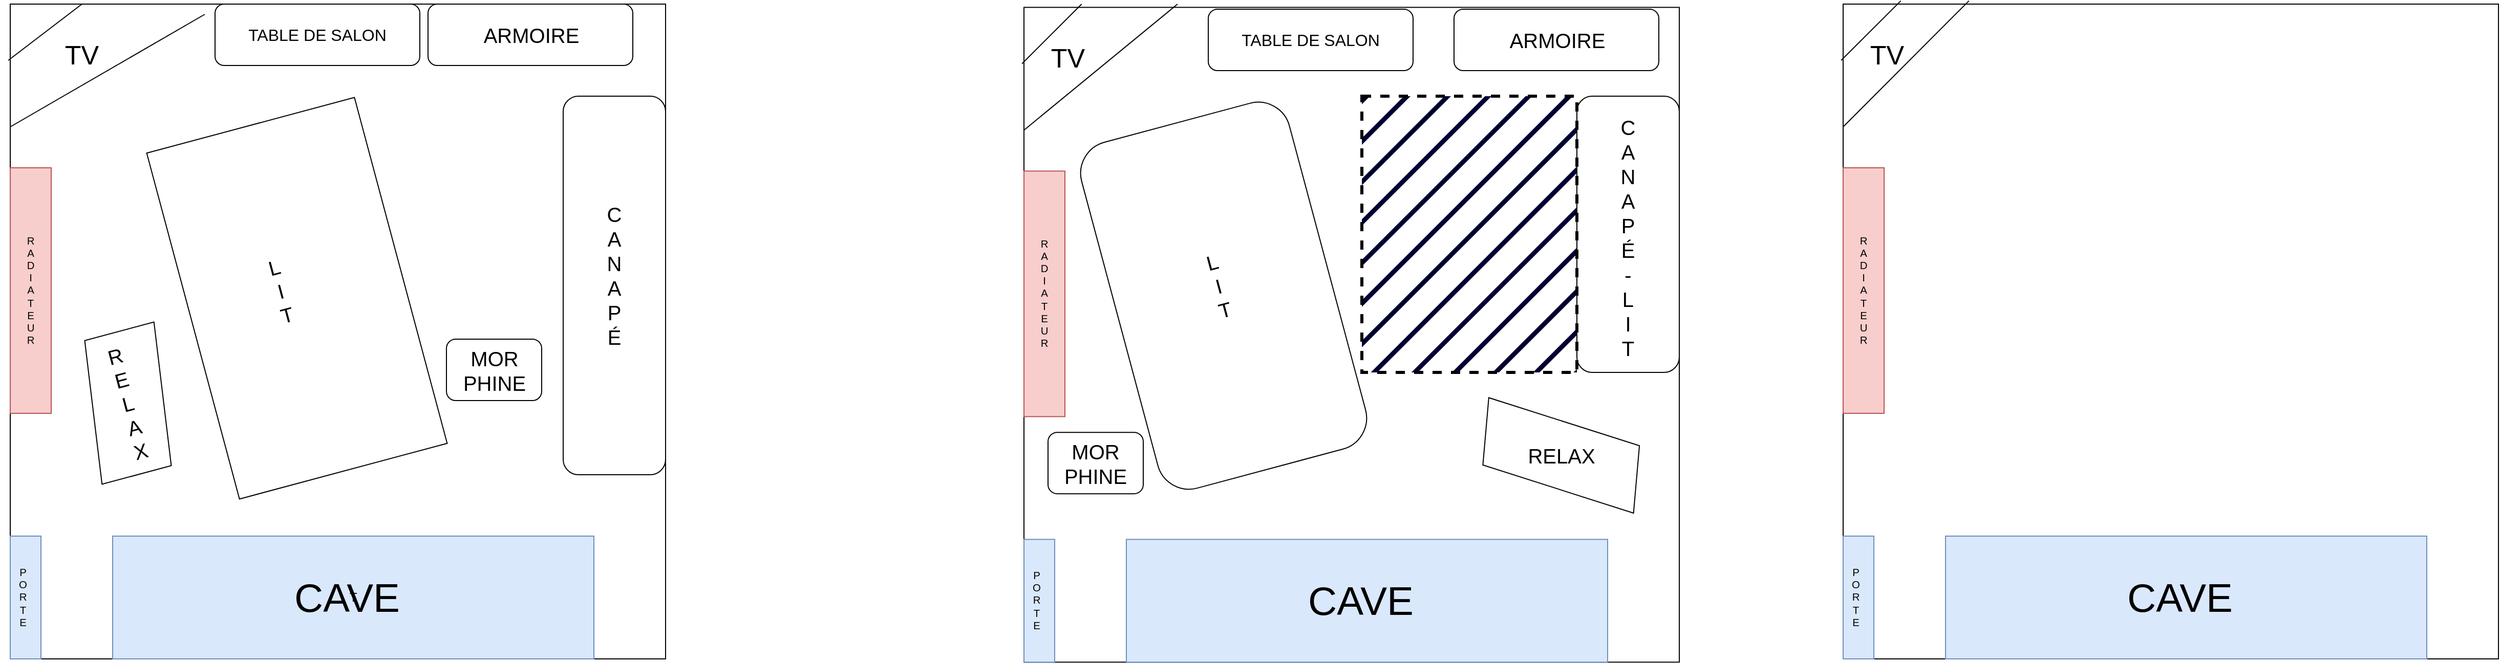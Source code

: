 <mxfile version="20.5.3" type="github">
  <diagram id="ERy5cmdqRieVJY0Wvs2K" name="Page-1">
    <mxGraphModel dx="1694" dy="1053" grid="1" gridSize="10" guides="1" tooltips="1" connect="1" arrows="1" fold="1" page="1" pageScale="1" pageWidth="850" pageHeight="1100" math="0" shadow="0">
      <root>
        <mxCell id="0" />
        <mxCell id="1" parent="0" />
        <mxCell id="TchNHPj4xIEFroDG848J-1" value="" style="whiteSpace=wrap;html=1;aspect=fixed;movable=0;resizable=0;rotatable=0;deletable=0;editable=0;connectable=0;" parent="1" vertex="1">
          <mxGeometry x="40" y="120" width="640" height="640" as="geometry" />
        </mxCell>
        <mxCell id="TchNHPj4xIEFroDG848J-2" value="" style="rounded=0;whiteSpace=wrap;html=1;fillColor=#dae8fc;strokeColor=#6c8ebf;" parent="1" vertex="1">
          <mxGeometry x="40" y="640" width="30" height="120" as="geometry" />
        </mxCell>
        <mxCell id="TchNHPj4xIEFroDG848J-3" value="T" style="rounded=0;whiteSpace=wrap;html=1;fillColor=#dae8fc;strokeColor=#6c8ebf;" parent="1" vertex="1">
          <mxGeometry x="140" y="640" width="470" height="120" as="geometry" />
        </mxCell>
        <mxCell id="TchNHPj4xIEFroDG848J-4" value="" style="rounded=0;whiteSpace=wrap;html=1;fillColor=#f8cecc;strokeColor=#b85450;" parent="1" vertex="1">
          <mxGeometry x="40" y="280" width="40" height="240" as="geometry" />
        </mxCell>
        <mxCell id="TchNHPj4xIEFroDG848J-6" value="" style="endArrow=none;html=1;rounded=0;" parent="1" edge="1">
          <mxGeometry width="50" height="50" relative="1" as="geometry">
            <mxPoint x="40" y="240" as="sourcePoint" />
            <mxPoint x="230" y="130" as="targetPoint" />
          </mxGeometry>
        </mxCell>
        <mxCell id="TchNHPj4xIEFroDG848J-10" value="" style="endArrow=none;html=1;rounded=0;exitX=-0.003;exitY=0.086;exitDx=0;exitDy=0;exitPerimeter=0;" parent="1" source="TchNHPj4xIEFroDG848J-1" edge="1">
          <mxGeometry width="50" height="50" relative="1" as="geometry">
            <mxPoint x="10" y="203.2" as="sourcePoint" />
            <mxPoint x="110" y="120" as="targetPoint" />
          </mxGeometry>
        </mxCell>
        <mxCell id="TchNHPj4xIEFroDG848J-11" value="&lt;font style=&quot;font-size: 26px;&quot;&gt;TV&lt;/font&gt;" style="text;html=1;strokeColor=none;fillColor=none;align=center;verticalAlign=middle;whiteSpace=wrap;rounded=0;" parent="1" vertex="1">
          <mxGeometry x="80" y="155" width="60" height="30" as="geometry" />
        </mxCell>
        <mxCell id="TchNHPj4xIEFroDG848J-26" value="&lt;font style=&quot;font-size: 38.9px;&quot;&gt;CAVE&lt;/font&gt;" style="text;html=1;strokeColor=none;fillColor=none;align=center;verticalAlign=middle;whiteSpace=wrap;rounded=0;fontSize=26;" parent="1" vertex="1">
          <mxGeometry x="274" y="686" width="190" height="30" as="geometry" />
        </mxCell>
        <mxCell id="TchNHPj4xIEFroDG848J-27" value="&lt;div style=&quot;font-size: 10.19px;&quot;&gt;&lt;font style=&quot;font-size: 10.19px;&quot;&gt;P&lt;/font&gt;&lt;/div&gt;&lt;div style=&quot;font-size: 10.19px;&quot;&gt;&lt;font style=&quot;font-size: 10.19px;&quot;&gt;O&lt;/font&gt;&lt;/div&gt;&lt;div style=&quot;font-size: 10.19px;&quot;&gt;&lt;font style=&quot;font-size: 10.19px;&quot;&gt;R&lt;/font&gt;&lt;/div&gt;&lt;div style=&quot;font-size: 10.19px;&quot;&gt;&lt;font style=&quot;font-size: 10.19px;&quot;&gt;T&lt;/font&gt;&lt;/div&gt;&lt;div style=&quot;font-size: 10.19px;&quot;&gt;&lt;font style=&quot;font-size: 10.19px;&quot;&gt;E&lt;/font&gt;&lt;/div&gt;" style="text;html=1;strokeColor=none;fillColor=none;align=center;verticalAlign=middle;whiteSpace=wrap;rounded=0;fontSize=38.9;" parent="1" vertex="1">
          <mxGeometry x="40" y="640" width="25" height="120" as="geometry" />
        </mxCell>
        <mxCell id="TchNHPj4xIEFroDG848J-28" value="&lt;div&gt;R&lt;/div&gt;&lt;div&gt;A&lt;/div&gt;&lt;div&gt;D&lt;/div&gt;&lt;div&gt;I&lt;/div&gt;&lt;div&gt;A&lt;/div&gt;&lt;div&gt;T&lt;/div&gt;&lt;div&gt;E&lt;/div&gt;&lt;div&gt;U&lt;/div&gt;&lt;div&gt;R&lt;br&gt;&lt;/div&gt;" style="text;html=1;strokeColor=none;fillColor=none;align=center;verticalAlign=middle;whiteSpace=wrap;rounded=0;fontSize=10.19;" parent="1" vertex="1">
          <mxGeometry x="30" y="385" width="60" height="30" as="geometry" />
        </mxCell>
        <mxCell id="TchNHPj4xIEFroDG848J-29" value="" style="whiteSpace=wrap;html=1;aspect=fixed;movable=0;resizable=0;rotatable=0;deletable=0;editable=0;connectable=0;" parent="1" vertex="1">
          <mxGeometry x="1030" y="123.2" width="640" height="640" as="geometry" />
        </mxCell>
        <mxCell id="TchNHPj4xIEFroDG848J-30" value="" style="rounded=0;whiteSpace=wrap;html=1;fillColor=#dae8fc;strokeColor=#6c8ebf;" parent="1" vertex="1">
          <mxGeometry x="1030" y="643.2" width="30" height="120" as="geometry" />
        </mxCell>
        <mxCell id="TchNHPj4xIEFroDG848J-31" value="" style="rounded=0;whiteSpace=wrap;html=1;fillColor=#dae8fc;strokeColor=#6c8ebf;" parent="1" vertex="1">
          <mxGeometry x="1130" y="643.2" width="470" height="120" as="geometry" />
        </mxCell>
        <mxCell id="TchNHPj4xIEFroDG848J-32" value="" style="rounded=0;whiteSpace=wrap;html=1;fillColor=#f8cecc;strokeColor=#b85450;" parent="1" vertex="1">
          <mxGeometry x="1030" y="283.2" width="40" height="240" as="geometry" />
        </mxCell>
        <mxCell id="TchNHPj4xIEFroDG848J-33" value="" style="endArrow=none;html=1;rounded=0;" parent="1" edge="1">
          <mxGeometry width="50" height="50" relative="1" as="geometry">
            <mxPoint x="1030" y="243.2" as="sourcePoint" />
            <mxPoint x="1180" y="120" as="targetPoint" />
          </mxGeometry>
        </mxCell>
        <mxCell id="TchNHPj4xIEFroDG848J-34" value="" style="endArrow=none;html=1;rounded=0;entryX=0.088;entryY=-0.005;entryDx=0;entryDy=0;entryPerimeter=0;exitX=-0.003;exitY=0.086;exitDx=0;exitDy=0;exitPerimeter=0;" parent="1" source="TchNHPj4xIEFroDG848J-29" target="TchNHPj4xIEFroDG848J-29" edge="1">
          <mxGeometry width="50" height="50" relative="1" as="geometry">
            <mxPoint x="1000" y="206.4" as="sourcePoint" />
            <mxPoint x="1122.88" y="83.2" as="targetPoint" />
          </mxGeometry>
        </mxCell>
        <mxCell id="TchNHPj4xIEFroDG848J-35" value="&lt;font style=&quot;font-size: 26px;&quot;&gt;TV&lt;/font&gt;" style="text;html=1;strokeColor=none;fillColor=none;align=center;verticalAlign=middle;whiteSpace=wrap;rounded=0;" parent="1" vertex="1">
          <mxGeometry x="1043" y="158.2" width="60" height="30" as="geometry" />
        </mxCell>
        <mxCell id="TchNHPj4xIEFroDG848J-36" value="&lt;font style=&quot;font-size: 38.9px;&quot;&gt;CAVE&lt;/font&gt;" style="text;html=1;strokeColor=none;fillColor=none;align=center;verticalAlign=middle;whiteSpace=wrap;rounded=0;fontSize=26;" parent="1" vertex="1">
          <mxGeometry x="1264" y="689.2" width="190" height="30" as="geometry" />
        </mxCell>
        <mxCell id="TchNHPj4xIEFroDG848J-37" value="&lt;div style=&quot;font-size: 10.19px;&quot;&gt;&lt;font style=&quot;font-size: 10.19px;&quot;&gt;P&lt;/font&gt;&lt;/div&gt;&lt;div style=&quot;font-size: 10.19px;&quot;&gt;&lt;font style=&quot;font-size: 10.19px;&quot;&gt;O&lt;/font&gt;&lt;/div&gt;&lt;div style=&quot;font-size: 10.19px;&quot;&gt;&lt;font style=&quot;font-size: 10.19px;&quot;&gt;R&lt;/font&gt;&lt;/div&gt;&lt;div style=&quot;font-size: 10.19px;&quot;&gt;&lt;font style=&quot;font-size: 10.19px;&quot;&gt;T&lt;/font&gt;&lt;/div&gt;&lt;div style=&quot;font-size: 10.19px;&quot;&gt;&lt;font style=&quot;font-size: 10.19px;&quot;&gt;E&lt;/font&gt;&lt;/div&gt;" style="text;html=1;strokeColor=none;fillColor=none;align=center;verticalAlign=middle;whiteSpace=wrap;rounded=0;fontSize=38.9;" parent="1" vertex="1">
          <mxGeometry x="1030" y="643.2" width="25" height="120" as="geometry" />
        </mxCell>
        <mxCell id="TchNHPj4xIEFroDG848J-38" value="&lt;div&gt;R&lt;/div&gt;&lt;div&gt;A&lt;/div&gt;&lt;div&gt;D&lt;/div&gt;&lt;div&gt;I&lt;/div&gt;&lt;div&gt;A&lt;/div&gt;&lt;div&gt;T&lt;/div&gt;&lt;div&gt;E&lt;/div&gt;&lt;div&gt;U&lt;/div&gt;&lt;div&gt;R&lt;br&gt;&lt;/div&gt;" style="text;html=1;strokeColor=none;fillColor=none;align=center;verticalAlign=middle;whiteSpace=wrap;rounded=0;fontSize=10.19;" parent="1" vertex="1">
          <mxGeometry x="1020" y="388.2" width="60" height="30" as="geometry" />
        </mxCell>
        <mxCell id="TchNHPj4xIEFroDG848J-39" value="" style="whiteSpace=wrap;html=1;aspect=fixed;" parent="1" vertex="1">
          <mxGeometry x="1830" y="120.0" width="640" height="640" as="geometry" />
        </mxCell>
        <mxCell id="TchNHPj4xIEFroDG848J-40" value="" style="rounded=0;whiteSpace=wrap;html=1;fillColor=#dae8fc;strokeColor=#6c8ebf;" parent="1" vertex="1">
          <mxGeometry x="1830" y="640" width="30" height="120" as="geometry" />
        </mxCell>
        <mxCell id="TchNHPj4xIEFroDG848J-41" value="" style="rounded=0;whiteSpace=wrap;html=1;fillColor=#dae8fc;strokeColor=#6c8ebf;" parent="1" vertex="1">
          <mxGeometry x="1930" y="640" width="470" height="120" as="geometry" />
        </mxCell>
        <mxCell id="TchNHPj4xIEFroDG848J-42" value="" style="rounded=0;whiteSpace=wrap;html=1;fillColor=#f8cecc;strokeColor=#b85450;" parent="1" vertex="1">
          <mxGeometry x="1830" y="280" width="40" height="240" as="geometry" />
        </mxCell>
        <mxCell id="TchNHPj4xIEFroDG848J-43" value="" style="endArrow=none;html=1;rounded=0;entryX=0.192;entryY=-0.005;entryDx=0;entryDy=0;entryPerimeter=0;" parent="1" target="TchNHPj4xIEFroDG848J-39" edge="1">
          <mxGeometry width="50" height="50" relative="1" as="geometry">
            <mxPoint x="1830" y="240.0" as="sourcePoint" />
            <mxPoint x="1880" y="190" as="targetPoint" />
          </mxGeometry>
        </mxCell>
        <mxCell id="TchNHPj4xIEFroDG848J-44" value="" style="endArrow=none;html=1;rounded=0;entryX=0.088;entryY=-0.005;entryDx=0;entryDy=0;entryPerimeter=0;exitX=-0.003;exitY=0.086;exitDx=0;exitDy=0;exitPerimeter=0;" parent="1" source="TchNHPj4xIEFroDG848J-39" target="TchNHPj4xIEFroDG848J-39" edge="1">
          <mxGeometry width="50" height="50" relative="1" as="geometry">
            <mxPoint x="1800" y="203.2" as="sourcePoint" />
            <mxPoint x="1922.88" y="80.0" as="targetPoint" />
          </mxGeometry>
        </mxCell>
        <mxCell id="TchNHPj4xIEFroDG848J-45" value="&lt;font style=&quot;font-size: 26px;&quot;&gt;TV&lt;/font&gt;" style="text;html=1;strokeColor=none;fillColor=none;align=center;verticalAlign=middle;whiteSpace=wrap;rounded=0;" parent="1" vertex="1">
          <mxGeometry x="1843" y="155" width="60" height="30" as="geometry" />
        </mxCell>
        <mxCell id="TchNHPj4xIEFroDG848J-46" value="&lt;font style=&quot;font-size: 38.9px;&quot;&gt;CAVE&lt;/font&gt;" style="text;html=1;strokeColor=none;fillColor=none;align=center;verticalAlign=middle;whiteSpace=wrap;rounded=0;fontSize=26;" parent="1" vertex="1">
          <mxGeometry x="2064" y="686" width="190" height="30" as="geometry" />
        </mxCell>
        <mxCell id="TchNHPj4xIEFroDG848J-47" value="&lt;div style=&quot;font-size: 10.19px;&quot;&gt;&lt;font style=&quot;font-size: 10.19px;&quot;&gt;P&lt;/font&gt;&lt;/div&gt;&lt;div style=&quot;font-size: 10.19px;&quot;&gt;&lt;font style=&quot;font-size: 10.19px;&quot;&gt;O&lt;/font&gt;&lt;/div&gt;&lt;div style=&quot;font-size: 10.19px;&quot;&gt;&lt;font style=&quot;font-size: 10.19px;&quot;&gt;R&lt;/font&gt;&lt;/div&gt;&lt;div style=&quot;font-size: 10.19px;&quot;&gt;&lt;font style=&quot;font-size: 10.19px;&quot;&gt;T&lt;/font&gt;&lt;/div&gt;&lt;div style=&quot;font-size: 10.19px;&quot;&gt;&lt;font style=&quot;font-size: 10.19px;&quot;&gt;E&lt;/font&gt;&lt;/div&gt;" style="text;html=1;strokeColor=none;fillColor=none;align=center;verticalAlign=middle;whiteSpace=wrap;rounded=0;fontSize=38.9;" parent="1" vertex="1">
          <mxGeometry x="1830" y="640" width="25" height="120" as="geometry" />
        </mxCell>
        <mxCell id="TchNHPj4xIEFroDG848J-48" value="&lt;div&gt;R&lt;/div&gt;&lt;div&gt;A&lt;/div&gt;&lt;div&gt;D&lt;/div&gt;&lt;div&gt;I&lt;/div&gt;&lt;div&gt;A&lt;/div&gt;&lt;div&gt;T&lt;/div&gt;&lt;div&gt;E&lt;/div&gt;&lt;div&gt;U&lt;/div&gt;&lt;div&gt;R&lt;br&gt;&lt;/div&gt;" style="text;html=1;strokeColor=none;fillColor=none;align=center;verticalAlign=middle;whiteSpace=wrap;rounded=0;fontSize=10.19;" parent="1" vertex="1">
          <mxGeometry x="1820" y="385" width="60" height="30" as="geometry" />
        </mxCell>
        <mxCell id="TchNHPj4xIEFroDG848J-59" value="" style="rounded=1;whiteSpace=wrap;html=1;fontSize=10.19;" parent="1" vertex="1">
          <mxGeometry x="1210" y="125" width="200" height="60" as="geometry" />
        </mxCell>
        <mxCell id="TchNHPj4xIEFroDG848J-60" value="" style="shape=parallelogram;perimeter=parallelogramPerimeter;whiteSpace=wrap;html=1;fixedSize=1;fontSize=10.19;rotation=-15;" parent="1" vertex="1">
          <mxGeometry x="110" y="440" width="90" height="140" as="geometry" />
        </mxCell>
        <mxCell id="TchNHPj4xIEFroDG848J-61" value="" style="rounded=1;whiteSpace=wrap;html=1;fontSize=10.19;" parent="1" vertex="1">
          <mxGeometry x="448" y="120" width="200" height="60" as="geometry" />
        </mxCell>
        <mxCell id="TchNHPj4xIEFroDG848J-62" value="" style="rounded=1;whiteSpace=wrap;html=1;fontSize=10.19;" parent="1" vertex="1">
          <mxGeometry x="580" y="210" width="100" height="370" as="geometry" />
        </mxCell>
        <mxCell id="TchNHPj4xIEFroDG848J-63" value="&lt;font style=&quot;font-size: 16px;&quot;&gt;TABLE DE SALON&lt;br style=&quot;font-size: 16px;&quot;&gt;&lt;/font&gt;" style="text;html=1;strokeColor=none;fillColor=default;align=center;verticalAlign=middle;whiteSpace=wrap;rounded=1;fontSize=10.19;" parent="1" vertex="1">
          <mxGeometry x="1230" y="140" width="160" height="30" as="geometry" />
        </mxCell>
        <mxCell id="TchNHPj4xIEFroDG848J-64" value="&lt;font style=&quot;font-size: 20px;&quot;&gt;ARMOIRE&lt;/font&gt;" style="text;html=1;strokeColor=none;fillColor=none;align=center;verticalAlign=middle;whiteSpace=wrap;rounded=0;fontSize=10.19;" parent="1" vertex="1">
          <mxGeometry x="469" y="135" width="160" height="30" as="geometry" />
        </mxCell>
        <mxCell id="TchNHPj4xIEFroDG848J-65" value="&lt;div&gt;R&lt;/div&gt;&lt;div&gt;E&lt;/div&gt;&lt;div&gt;L&lt;/div&gt;&lt;div&gt;A&lt;/div&gt;&lt;div&gt;X&lt;br&gt;&lt;/div&gt;" style="text;html=1;strokeColor=none;fillColor=none;align=center;verticalAlign=middle;whiteSpace=wrap;rounded=0;fontSize=20;rotation=-15;" parent="1" vertex="1">
          <mxGeometry x="130" y="450" width="50" height="120" as="geometry" />
        </mxCell>
        <mxCell id="TchNHPj4xIEFroDG848J-66" value="" style="rounded=1;whiteSpace=wrap;html=1;fontSize=20;arcSize=0;rotation=-15;" parent="1" vertex="1">
          <mxGeometry x="215" y="232.5" width="210" height="350" as="geometry" />
        </mxCell>
        <mxCell id="TchNHPj4xIEFroDG848J-67" value="&lt;div&gt;L&lt;/div&gt;&lt;div&gt;I&lt;/div&gt;&lt;div&gt;T&lt;br&gt;&lt;/div&gt;" style="text;html=1;strokeColor=none;fillColor=none;align=center;verticalAlign=middle;whiteSpace=wrap;rounded=0;fontSize=20;rotation=-15;" parent="1" vertex="1">
          <mxGeometry x="274" y="332.5" width="60" height="135" as="geometry" />
        </mxCell>
        <mxCell id="TchNHPj4xIEFroDG848J-69" value="&lt;div&gt;C&lt;/div&gt;&lt;div&gt;A&lt;/div&gt;&lt;div&gt;N&lt;/div&gt;&lt;div&gt;A&lt;/div&gt;&lt;div&gt;P&lt;/div&gt;&lt;div&gt;É&lt;br&gt;&lt;/div&gt;" style="text;html=1;strokeColor=none;fillColor=none;align=center;verticalAlign=middle;whiteSpace=wrap;rounded=0;fontSize=20;" parent="1" vertex="1">
          <mxGeometry x="600" y="246.4" width="60" height="276.8" as="geometry" />
        </mxCell>
        <mxCell id="TchNHPj4xIEFroDG848J-70" value="" style="rounded=1;whiteSpace=wrap;html=1;fontSize=20;" parent="1" vertex="1">
          <mxGeometry x="466" y="447.5" width="93" height="60" as="geometry" />
        </mxCell>
        <mxCell id="TchNHPj4xIEFroDG848J-73" value="&lt;div&gt;MOR&lt;/div&gt;&lt;div&gt;PHINE&lt;/div&gt;" style="text;html=1;strokeColor=none;fillColor=none;align=center;verticalAlign=middle;whiteSpace=wrap;rounded=0;fontSize=20;" parent="1" vertex="1">
          <mxGeometry x="482.5" y="462.5" width="60" height="30" as="geometry" />
        </mxCell>
        <mxCell id="TchNHPj4xIEFroDG848J-74" value="" style="rounded=1;whiteSpace=wrap;html=1;fontSize=20;rotation=-15;" parent="1" vertex="1">
          <mxGeometry x="1120" y="230" width="210" height="350" as="geometry" />
        </mxCell>
        <mxCell id="TchNHPj4xIEFroDG848J-75" value="&lt;div&gt;L&lt;/div&gt;&lt;div&gt;I&lt;/div&gt;&lt;div&gt;T&lt;br&gt;&lt;/div&gt;" style="text;html=1;strokeColor=none;fillColor=none;align=center;verticalAlign=middle;whiteSpace=wrap;rounded=0;fontSize=20;rotation=-15;" parent="1" vertex="1">
          <mxGeometry x="1190" y="327.5" width="60" height="135" as="geometry" />
        </mxCell>
        <mxCell id="TchNHPj4xIEFroDG848J-78" value="" style="rounded=1;whiteSpace=wrap;html=1;fontSize=20;" parent="1" vertex="1">
          <mxGeometry x="1053.5" y="538.59" width="93" height="60" as="geometry" />
        </mxCell>
        <mxCell id="TchNHPj4xIEFroDG848J-79" value="&lt;div&gt;MOR&lt;/div&gt;&lt;div&gt;PHINE&lt;/div&gt;" style="text;html=1;strokeColor=none;fillColor=none;align=center;verticalAlign=middle;whiteSpace=wrap;rounded=0;fontSize=20;" parent="1" vertex="1">
          <mxGeometry x="1070" y="553.59" width="60" height="30" as="geometry" />
        </mxCell>
        <mxCell id="TchNHPj4xIEFroDG848J-80" value="" style="rounded=1;whiteSpace=wrap;html=1;fontSize=10.19;" parent="1" vertex="1">
          <mxGeometry x="1450" y="125" width="200" height="60" as="geometry" />
        </mxCell>
        <mxCell id="TchNHPj4xIEFroDG848J-81" value="&lt;font style=&quot;font-size: 20px;&quot;&gt;ARMOIRE&lt;/font&gt;" style="text;html=1;strokeColor=none;fillColor=none;align=center;verticalAlign=middle;whiteSpace=wrap;rounded=0;fontSize=10.19;" parent="1" vertex="1">
          <mxGeometry x="1471" y="140" width="160" height="30" as="geometry" />
        </mxCell>
        <mxCell id="TchNHPj4xIEFroDG848J-85" value="" style="rounded=1;whiteSpace=wrap;html=1;fontSize=10.19;" parent="1" vertex="1">
          <mxGeometry x="1570" y="210" width="100" height="270" as="geometry" />
        </mxCell>
        <mxCell id="TchNHPj4xIEFroDG848J-86" value="&lt;div style=&quot;font-size: 20px;&quot;&gt;&lt;font style=&quot;font-size: 20px;&quot;&gt;C&lt;/font&gt;&lt;/div&gt;&lt;div style=&quot;font-size: 20px;&quot;&gt;&lt;font style=&quot;font-size: 20px;&quot;&gt;A&lt;/font&gt;&lt;/div&gt;&lt;div style=&quot;font-size: 20px;&quot;&gt;&lt;font style=&quot;font-size: 20px;&quot;&gt;N&lt;/font&gt;&lt;/div&gt;&lt;div style=&quot;font-size: 20px;&quot;&gt;&lt;font style=&quot;font-size: 20px;&quot;&gt;A&lt;/font&gt;&lt;/div&gt;&lt;div style=&quot;font-size: 20px;&quot;&gt;&lt;font style=&quot;font-size: 20px;&quot;&gt;P&lt;/font&gt;&lt;/div&gt;&lt;div style=&quot;font-size: 20px;&quot;&gt;&lt;font style=&quot;font-size: 20px;&quot;&gt;É&lt;br style=&quot;font-size: 20px;&quot;&gt;&lt;/font&gt;&lt;/div&gt;&lt;div style=&quot;font-size: 20px;&quot;&gt;&lt;font style=&quot;font-size: 20px;&quot;&gt;-&lt;/font&gt;&lt;/div&gt;&lt;div style=&quot;font-size: 20px;&quot;&gt;&lt;font style=&quot;font-size: 20px;&quot;&gt;L&lt;/font&gt;&lt;/div&gt;&lt;div style=&quot;font-size: 20px;&quot;&gt;&lt;font style=&quot;font-size: 20px;&quot;&gt;I&lt;/font&gt;&lt;/div&gt;&lt;div style=&quot;font-size: 20px;&quot;&gt;&lt;font style=&quot;font-size: 20px;&quot;&gt;T&lt;br style=&quot;font-size: 20px;&quot;&gt;&lt;/font&gt;&lt;/div&gt;" style="text;html=1;strokeColor=none;fillColor=none;align=center;verticalAlign=middle;whiteSpace=wrap;rounded=0;fontSize=20;" parent="1" vertex="1">
          <mxGeometry x="1590" y="232.5" width="60" height="230" as="geometry" />
        </mxCell>
        <mxCell id="TchNHPj4xIEFroDG848J-88" value="" style="rounded=0;whiteSpace=wrap;html=1;strokeColor=default;fontFamily=Helvetica;fontSize=20;fontColor=default;fillColor=#000033;dashed=1;strokeWidth=3;fillStyle=hatch;" parent="1" vertex="1">
          <mxGeometry x="1360" y="210" width="210" height="270" as="geometry" />
        </mxCell>
        <mxCell id="WkIkqAgkAF1c_FRq6uk9-3" value="" style="shape=parallelogram;perimeter=parallelogramPerimeter;whiteSpace=wrap;html=1;fixedSize=1;strokeColor=default;fontFamily=Helvetica;fontSize=20;fontColor=default;fillColor=default;direction=north;rotation=5;size=33.94;" vertex="1" parent="1">
          <mxGeometry x="1479.3" y="511.09" width="150.65" height="100" as="geometry" />
        </mxCell>
        <mxCell id="WkIkqAgkAF1c_FRq6uk9-4" value="&lt;div&gt;RELAX&lt;br&gt;&lt;/div&gt;" style="text;html=1;strokeColor=none;fillColor=none;align=center;verticalAlign=middle;whiteSpace=wrap;rounded=0;fontSize=20;" vertex="1" parent="1">
          <mxGeometry x="1484.63" y="538.59" width="140" height="45" as="geometry" />
        </mxCell>
        <mxCell id="WkIkqAgkAF1c_FRq6uk9-9" value="" style="rounded=1;whiteSpace=wrap;html=1;fontSize=10.19;" vertex="1" parent="1">
          <mxGeometry x="240" y="120" width="200" height="60" as="geometry" />
        </mxCell>
        <mxCell id="WkIkqAgkAF1c_FRq6uk9-10" value="&lt;font style=&quot;font-size: 16px;&quot;&gt;TABLE DE SALON&lt;br style=&quot;font-size: 16px;&quot;&gt;&lt;/font&gt;" style="text;html=1;strokeColor=none;fillColor=default;align=center;verticalAlign=middle;whiteSpace=wrap;rounded=1;fontSize=10.19;" vertex="1" parent="1">
          <mxGeometry x="260" y="135" width="160" height="30" as="geometry" />
        </mxCell>
      </root>
    </mxGraphModel>
  </diagram>
</mxfile>
